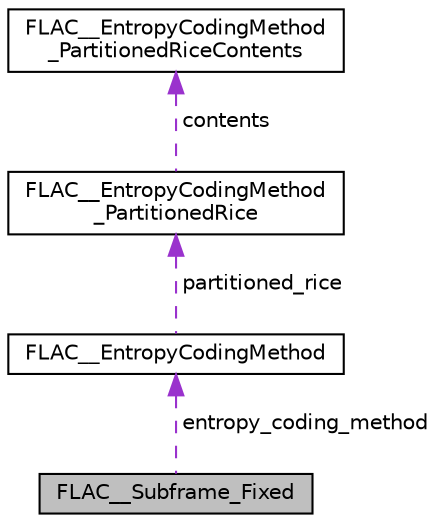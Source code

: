 digraph "FLAC__Subframe_Fixed"
{
  edge [fontname="Helvetica",fontsize="10",labelfontname="Helvetica",labelfontsize="10"];
  node [fontname="Helvetica",fontsize="10",shape=record];
  Node1 [label="FLAC__Subframe_Fixed",height=0.2,width=0.4,color="black", fillcolor="grey75", style="filled", fontcolor="black"];
  Node2 -> Node1 [dir="back",color="darkorchid3",fontsize="10",style="dashed",label=" entropy_coding_method" ];
  Node2 [label="FLAC__EntropyCodingMethod",height=0.2,width=0.4,color="black", fillcolor="white", style="filled",URL="$struct_f_l_a_c_____entropy_coding_method.html"];
  Node3 -> Node2 [dir="back",color="darkorchid3",fontsize="10",style="dashed",label=" partitioned_rice" ];
  Node3 [label="FLAC__EntropyCodingMethod\l_PartitionedRice",height=0.2,width=0.4,color="black", fillcolor="white", style="filled",URL="$struct_f_l_a_c_____entropy_coding_method___partitioned_rice.html"];
  Node4 -> Node3 [dir="back",color="darkorchid3",fontsize="10",style="dashed",label=" contents" ];
  Node4 [label="FLAC__EntropyCodingMethod\l_PartitionedRiceContents",height=0.2,width=0.4,color="black", fillcolor="white", style="filled",URL="$struct_f_l_a_c_____entropy_coding_method___partitioned_rice_contents.html"];
}
